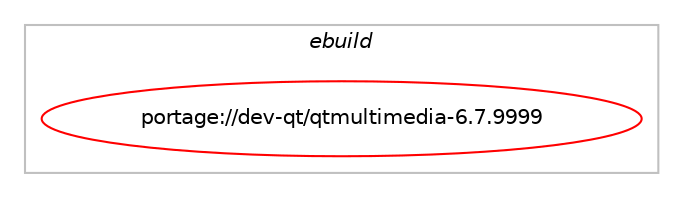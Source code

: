 digraph prolog {

# *************
# Graph options
# *************

newrank=true;
concentrate=true;
compound=true;
graph [rankdir=LR,fontname=Helvetica,fontsize=10,ranksep=1.5];#, ranksep=2.5, nodesep=0.2];
edge  [arrowhead=vee];
node  [fontname=Helvetica,fontsize=10];

# **********
# The ebuild
# **********

subgraph cluster_leftcol {
color=gray;
label=<<i>ebuild</i>>;
id [label="portage://dev-qt/qtmultimedia-6.7.9999", color=red, width=4, href="../dev-qt/qtmultimedia-6.7.9999.svg"];
}

# ****************
# The dependencies
# ****************

subgraph cluster_midcol {
color=gray;
label=<<i>dependencies</i>>;
subgraph cluster_compile {
fillcolor="#eeeeee";
style=filled;
label=<<i>compile</i>>;
# *** BEGIN UNKNOWN DEPENDENCY TYPE (TODO) ***
# id -> equal(use_conditional_group(positive,X,portage://dev-qt/qtmultimedia-6.7.9999,[package_dependency(portage://dev-qt/qtmultimedia-6.7.9999,install,no,x11-base,xorg-proto,none,[,,],[],[])]))
# *** END UNKNOWN DEPENDENCY TYPE (TODO) ***

# *** BEGIN UNKNOWN DEPENDENCY TYPE (TODO) ***
# id -> equal(use_conditional_group(positive,alsa,portage://dev-qt/qtmultimedia-6.7.9999,[use_conditional_group(negative,pulseaudio,portage://dev-qt/qtmultimedia-6.7.9999,[package_dependency(portage://dev-qt/qtmultimedia-6.7.9999,install,no,media-libs,alsa-lib,none,[,,],[],[])])]))
# *** END UNKNOWN DEPENDENCY TYPE (TODO) ***

# *** BEGIN UNKNOWN DEPENDENCY TYPE (TODO) ***
# id -> equal(use_conditional_group(positive,ffmpeg,portage://dev-qt/qtmultimedia-6.7.9999,[package_dependency(portage://dev-qt/qtmultimedia-6.7.9999,install,no,dev-qt,qtbase,tilde,[6.7.9999,,,6.7.9999],[slot(6)],[use(equal(X),none),use(enable(concurrent),none),use(equal(eglfs),none)]),package_dependency(portage://dev-qt/qtmultimedia-6.7.9999,install,no,media-video,ffmpeg,none,[,,],any_same_slot,[use(optenable(vaapi),none)]),use_conditional_group(positive,X,portage://dev-qt/qtmultimedia-6.7.9999,[package_dependency(portage://dev-qt/qtmultimedia-6.7.9999,install,no,x11-libs,libX11,none,[,,],[],[]),package_dependency(portage://dev-qt/qtmultimedia-6.7.9999,install,no,x11-libs,libXext,none,[,,],[],[]),package_dependency(portage://dev-qt/qtmultimedia-6.7.9999,install,no,x11-libs,libXrandr,none,[,,],[],[])])]))
# *** END UNKNOWN DEPENDENCY TYPE (TODO) ***

# *** BEGIN UNKNOWN DEPENDENCY TYPE (TODO) ***
# id -> equal(use_conditional_group(positive,gstreamer,portage://dev-qt/qtmultimedia-6.7.9999,[package_dependency(portage://dev-qt/qtmultimedia-6.7.9999,install,no,dev-libs,glib,none,[,,],[slot(2)],[]),package_dependency(portage://dev-qt/qtmultimedia-6.7.9999,install,no,media-libs,gst-plugins-bad,none,[,,],[slot(1.0)],[]),package_dependency(portage://dev-qt/qtmultimedia-6.7.9999,install,no,media-libs,gst-plugins-base,none,[,,],[slot(1.0)],[use(equal(X),none)]),package_dependency(portage://dev-qt/qtmultimedia-6.7.9999,install,no,media-libs,gstreamer,none,[,,],[slot(1.0)],[]),use_conditional_group(positive,opengl,portage://dev-qt/qtmultimedia-6.7.9999,[package_dependency(portage://dev-qt/qtmultimedia-6.7.9999,install,no,dev-qt,qtbase,tilde,[6.7.9999,,,6.7.9999],[slot(6)],[use(optenable(X),none),use(optenable(wayland),none)]),package_dependency(portage://dev-qt/qtmultimedia-6.7.9999,install,no,media-libs,gst-plugins-base,none,[,,],[slot(1.0)],[use(optenable(X),none),use(enable(egl),none),use(enable(opengl),none),use(optenable(wayland),none)])])]))
# *** END UNKNOWN DEPENDENCY TYPE (TODO) ***

# *** BEGIN UNKNOWN DEPENDENCY TYPE (TODO) ***
# id -> equal(use_conditional_group(positive,opengl,portage://dev-qt/qtmultimedia-6.7.9999,[package_dependency(portage://dev-qt/qtmultimedia-6.7.9999,install,no,media-libs,libglvnd,none,[,,],[],[])]))
# *** END UNKNOWN DEPENDENCY TYPE (TODO) ***

# *** BEGIN UNKNOWN DEPENDENCY TYPE (TODO) ***
# id -> equal(use_conditional_group(positive,pulseaudio,portage://dev-qt/qtmultimedia-6.7.9999,[package_dependency(portage://dev-qt/qtmultimedia-6.7.9999,install,no,media-libs,libpulse,none,[,,],[],[])]))
# *** END UNKNOWN DEPENDENCY TYPE (TODO) ***

# *** BEGIN UNKNOWN DEPENDENCY TYPE (TODO) ***
# id -> equal(use_conditional_group(positive,qml,portage://dev-qt/qtmultimedia-6.7.9999,[package_dependency(portage://dev-qt/qtmultimedia-6.7.9999,install,no,dev-qt,qtdeclarative,tilde,[6.7.9999,,,6.7.9999],[slot(6)],[]),package_dependency(portage://dev-qt/qtmultimedia-6.7.9999,install,no,dev-qt,qtquick3d,tilde,[6.7.9999,,,6.7.9999],[slot(6)],[])]))
# *** END UNKNOWN DEPENDENCY TYPE (TODO) ***

# *** BEGIN UNKNOWN DEPENDENCY TYPE (TODO) ***
# id -> equal(use_conditional_group(positive,v4l,portage://dev-qt/qtmultimedia-6.7.9999,[package_dependency(portage://dev-qt/qtmultimedia-6.7.9999,install,no,sys-kernel,linux-headers,none,[,,],[],[])]))
# *** END UNKNOWN DEPENDENCY TYPE (TODO) ***

# *** BEGIN UNKNOWN DEPENDENCY TYPE (TODO) ***
# id -> equal(use_conditional_group(positive,vulkan,portage://dev-qt/qtmultimedia-6.7.9999,[package_dependency(portage://dev-qt/qtmultimedia-6.7.9999,install,no,dev-util,vulkan-headers,none,[,,],[],[])]))
# *** END UNKNOWN DEPENDENCY TYPE (TODO) ***

# *** BEGIN UNKNOWN DEPENDENCY TYPE (TODO) ***
# id -> equal(package_dependency(portage://dev-qt/qtmultimedia-6.7.9999,install,no,dev-qt,qtbase,tilde,[6.7.9999,,,6.7.9999],[slot(6)],[use(enable(gui),none),use(enable(network),none),use(equal(opengl),none),use(equal(vulkan),none),use(enable(widgets),none)]))
# *** END UNKNOWN DEPENDENCY TYPE (TODO) ***

}
subgraph cluster_compileandrun {
fillcolor="#eeeeee";
style=filled;
label=<<i>compile and run</i>>;
}
subgraph cluster_run {
fillcolor="#eeeeee";
style=filled;
label=<<i>run</i>>;
# *** BEGIN UNKNOWN DEPENDENCY TYPE (TODO) ***
# id -> equal(use_conditional_group(positive,alsa,portage://dev-qt/qtmultimedia-6.7.9999,[use_conditional_group(negative,pulseaudio,portage://dev-qt/qtmultimedia-6.7.9999,[package_dependency(portage://dev-qt/qtmultimedia-6.7.9999,run,no,media-libs,alsa-lib,none,[,,],[],[])])]))
# *** END UNKNOWN DEPENDENCY TYPE (TODO) ***

# *** BEGIN UNKNOWN DEPENDENCY TYPE (TODO) ***
# id -> equal(use_conditional_group(positive,ffmpeg,portage://dev-qt/qtmultimedia-6.7.9999,[package_dependency(portage://dev-qt/qtmultimedia-6.7.9999,run,no,dev-qt,qtbase,tilde,[6.7.9999,,,6.7.9999],[slot(6)],[use(equal(X),none),use(enable(concurrent),none),use(equal(eglfs),none)]),package_dependency(portage://dev-qt/qtmultimedia-6.7.9999,run,no,media-video,ffmpeg,none,[,,],any_same_slot,[use(optenable(vaapi),none)]),use_conditional_group(positive,X,portage://dev-qt/qtmultimedia-6.7.9999,[package_dependency(portage://dev-qt/qtmultimedia-6.7.9999,run,no,x11-libs,libX11,none,[,,],[],[]),package_dependency(portage://dev-qt/qtmultimedia-6.7.9999,run,no,x11-libs,libXext,none,[,,],[],[]),package_dependency(portage://dev-qt/qtmultimedia-6.7.9999,run,no,x11-libs,libXrandr,none,[,,],[],[])])]))
# *** END UNKNOWN DEPENDENCY TYPE (TODO) ***

# *** BEGIN UNKNOWN DEPENDENCY TYPE (TODO) ***
# id -> equal(use_conditional_group(positive,gstreamer,portage://dev-qt/qtmultimedia-6.7.9999,[package_dependency(portage://dev-qt/qtmultimedia-6.7.9999,run,no,dev-libs,glib,none,[,,],[slot(2)],[]),package_dependency(portage://dev-qt/qtmultimedia-6.7.9999,run,no,media-libs,gst-plugins-bad,none,[,,],[slot(1.0)],[]),package_dependency(portage://dev-qt/qtmultimedia-6.7.9999,run,no,media-libs,gst-plugins-base,none,[,,],[slot(1.0)],[use(equal(X),none)]),package_dependency(portage://dev-qt/qtmultimedia-6.7.9999,run,no,media-libs,gstreamer,none,[,,],[slot(1.0)],[]),use_conditional_group(positive,opengl,portage://dev-qt/qtmultimedia-6.7.9999,[package_dependency(portage://dev-qt/qtmultimedia-6.7.9999,run,no,dev-qt,qtbase,tilde,[6.7.9999,,,6.7.9999],[slot(6)],[use(optenable(X),none),use(optenable(wayland),none)]),package_dependency(portage://dev-qt/qtmultimedia-6.7.9999,run,no,media-libs,gst-plugins-base,none,[,,],[slot(1.0)],[use(optenable(X),none),use(enable(egl),none),use(enable(opengl),none),use(optenable(wayland),none)])])]))
# *** END UNKNOWN DEPENDENCY TYPE (TODO) ***

# *** BEGIN UNKNOWN DEPENDENCY TYPE (TODO) ***
# id -> equal(use_conditional_group(positive,opengl,portage://dev-qt/qtmultimedia-6.7.9999,[package_dependency(portage://dev-qt/qtmultimedia-6.7.9999,run,no,media-libs,libglvnd,none,[,,],[],[])]))
# *** END UNKNOWN DEPENDENCY TYPE (TODO) ***

# *** BEGIN UNKNOWN DEPENDENCY TYPE (TODO) ***
# id -> equal(use_conditional_group(positive,pulseaudio,portage://dev-qt/qtmultimedia-6.7.9999,[package_dependency(portage://dev-qt/qtmultimedia-6.7.9999,run,no,media-libs,libpulse,none,[,,],[],[])]))
# *** END UNKNOWN DEPENDENCY TYPE (TODO) ***

# *** BEGIN UNKNOWN DEPENDENCY TYPE (TODO) ***
# id -> equal(use_conditional_group(positive,qml,portage://dev-qt/qtmultimedia-6.7.9999,[package_dependency(portage://dev-qt/qtmultimedia-6.7.9999,run,no,dev-qt,qtdeclarative,tilde,[6.7.9999,,,6.7.9999],[slot(6)],[]),package_dependency(portage://dev-qt/qtmultimedia-6.7.9999,run,no,dev-qt,qtquick3d,tilde,[6.7.9999,,,6.7.9999],[slot(6)],[])]))
# *** END UNKNOWN DEPENDENCY TYPE (TODO) ***

# *** BEGIN UNKNOWN DEPENDENCY TYPE (TODO) ***
# id -> equal(package_dependency(portage://dev-qt/qtmultimedia-6.7.9999,run,no,dev-qt,qtbase,tilde,[6.7.9999,,,6.7.9999],[slot(6)],[use(enable(gui),none),use(enable(network),none),use(equal(opengl),none),use(equal(vulkan),none),use(enable(widgets),none)]))
# *** END UNKNOWN DEPENDENCY TYPE (TODO) ***

}
}

# **************
# The candidates
# **************

subgraph cluster_choices {
rank=same;
color=gray;
label=<<i>candidates</i>>;

}

}
